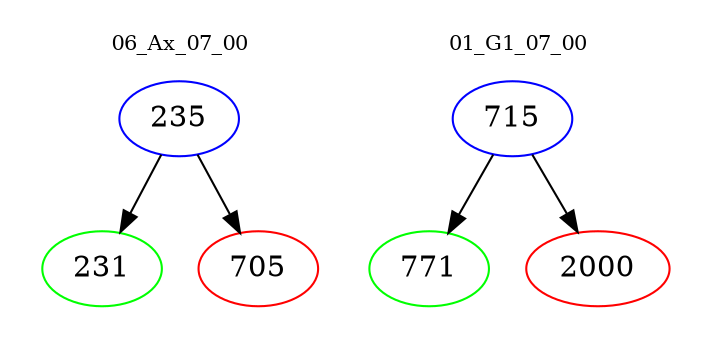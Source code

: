 digraph{
subgraph cluster_0 {
color = white
label = "06_Ax_07_00";
fontsize=10;
T0_235 [label="235", color="blue"]
T0_235 -> T0_231 [color="black"]
T0_231 [label="231", color="green"]
T0_235 -> T0_705 [color="black"]
T0_705 [label="705", color="red"]
}
subgraph cluster_1 {
color = white
label = "01_G1_07_00";
fontsize=10;
T1_715 [label="715", color="blue"]
T1_715 -> T1_771 [color="black"]
T1_771 [label="771", color="green"]
T1_715 -> T1_2000 [color="black"]
T1_2000 [label="2000", color="red"]
}
}
